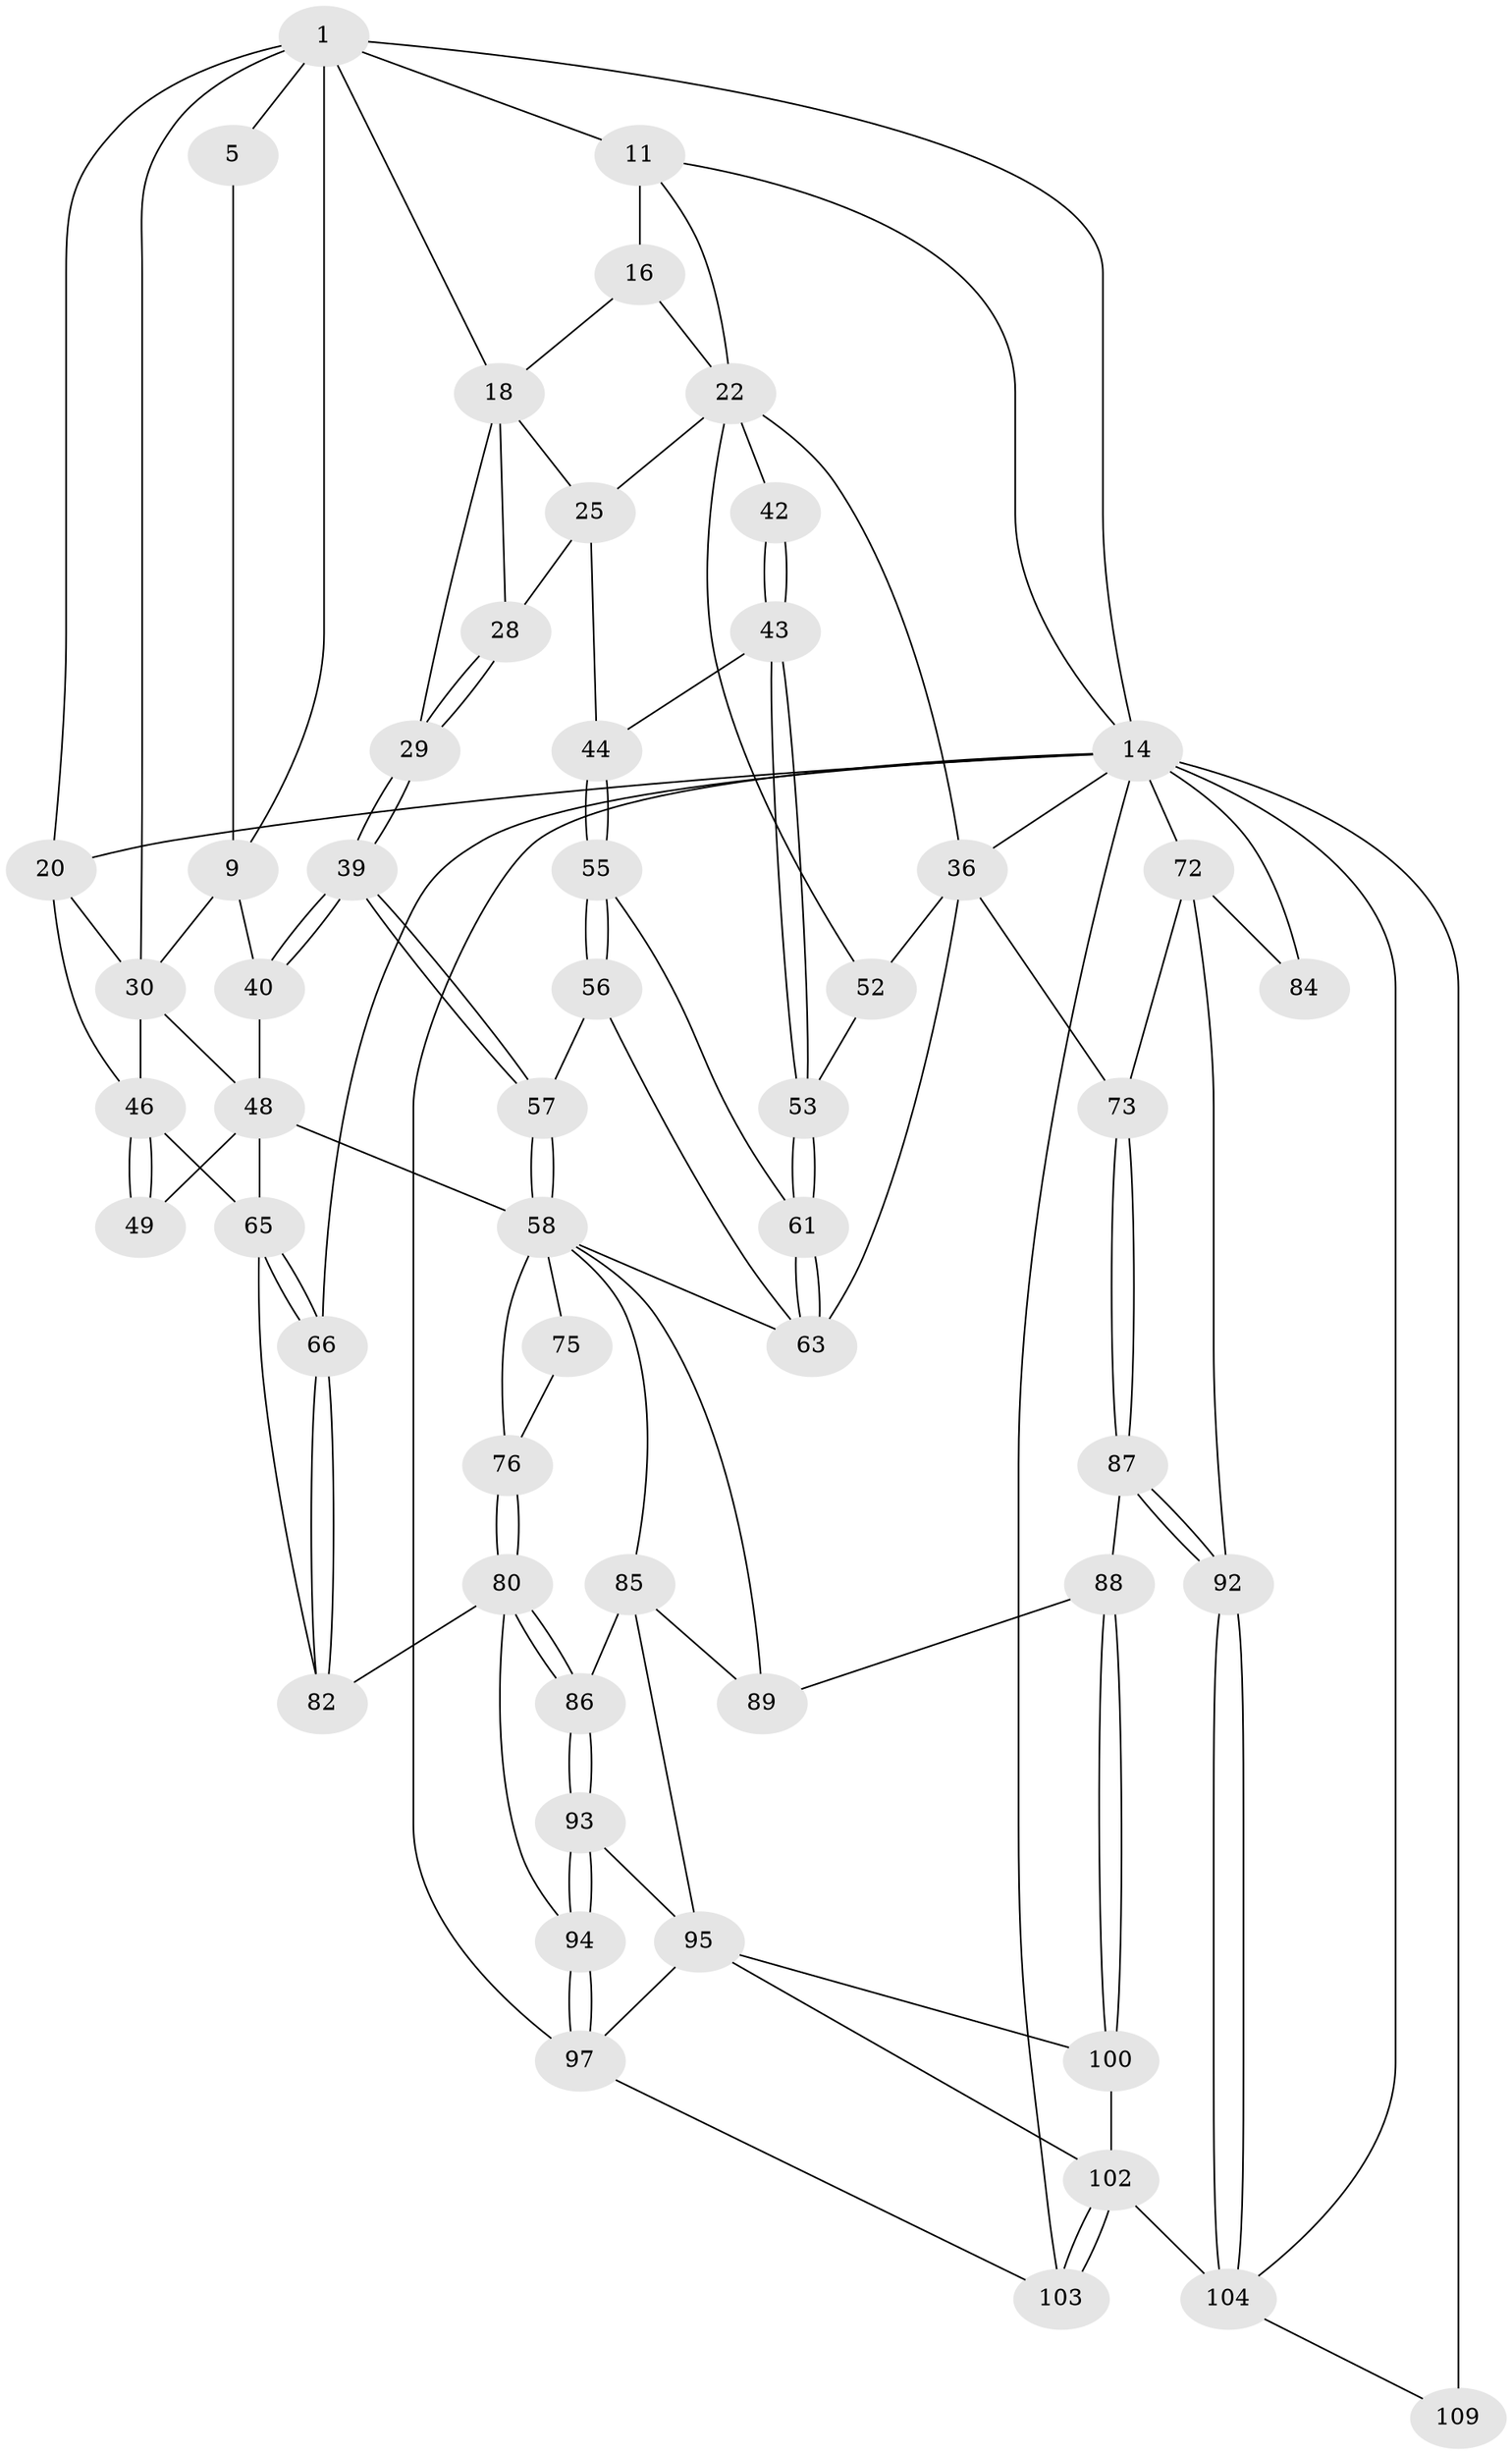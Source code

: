 // original degree distribution, {3: 0.01834862385321101, 4: 0.22018348623853212, 5: 0.5688073394495413, 6: 0.1926605504587156}
// Generated by graph-tools (version 1.1) at 2025/17/03/09/25 04:17:11]
// undirected, 54 vertices, 123 edges
graph export_dot {
graph [start="1"]
  node [color=gray90,style=filled];
  1 [pos="+0.30457216522161656+0",super="+2+7"];
  5 [pos="+0.24157188441617655+0.13541123908584152",super="+6"];
  9 [pos="+0.28230302324476575+0.14737537637478285",super="+33"];
  11 [pos="+0.33994239417405797+0",super="+12"];
  14 [pos="+1+0",super="+35+15"];
  16 [pos="+0.6376113936430928+0.02556043982512574",super="+17"];
  18 [pos="+0.5490196135467635+0.09795890405157594",super="+27+19"];
  20 [pos="+0+0",super="+21"];
  22 [pos="+0.8952169969366182+0.03812911476868629",super="+23+37"];
  25 [pos="+0.6891436027509354+0.16698813041116972",super="+26+45"];
  28 [pos="+0.44705250401978386+0.25146637145724093",super="+38"];
  29 [pos="+0.43196354439699824+0.2593202711554817"];
  30 [pos="+0.17774763650244016+0.1730514565450047",super="+31"];
  36 [pos="+1+0.3536411814694519",super="+54"];
  39 [pos="+0.4256574958599186+0.28037063219369607"];
  40 [pos="+0.3006627652922414+0.24472253459400956",super="+50"];
  42 [pos="+0.8351512342705615+0.19670451538464587"];
  43 [pos="+0.696413144197866+0.2888623201382842"];
  44 [pos="+0.6797745645515983+0.28717098763583426"];
  46 [pos="+0.04011678094205363+0.2561054925336984",super="+47"];
  48 [pos="+0.12148939531614451+0.40668574545397895",super="+51"];
  49 [pos="+0.11939271522096834+0.4065250686295547"];
  52 [pos="+0.8409407785498862+0.3378819508962497"];
  53 [pos="+0.830470662186668+0.33981861915639805"];
  55 [pos="+0.6779625899682239+0.2899149036428551"];
  56 [pos="+0.5770800765093466+0.39649835119209"];
  57 [pos="+0.4294290885314211+0.30373712262728614"];
  58 [pos="+0.3148697587910077+0.4354563993909226",super="+70+59"];
  61 [pos="+0.7641668305064456+0.4529903641027736"];
  63 [pos="+0.7439338261961232+0.5360314595799412",super="+68"];
  65 [pos="+0+0.5442130783447932",super="+77"];
  66 [pos="+0+0.8597689439036924"];
  72 [pos="+0.9790290592662115+0.5489453476149374",super="+91"];
  73 [pos="+0.8089595611880873+0.5753024611280172"];
  75 [pos="+0.36816497813865+0.6050339698331261"];
  76 [pos="+0.25500524895353177+0.5622310010549629"];
  80 [pos="+0.2404665191722473+0.6793198901627849",super="+81"];
  82 [pos="+0.06770993281373575+0.7035169938964572"];
  84 [pos="+1+0.843126040100716"];
  85 [pos="+0.402547522142466+0.7160986060211643",super="+90"];
  86 [pos="+0.2632466213030795+0.7080902857463791"];
  87 [pos="+0.8201366946751244+0.7826220695824573"];
  88 [pos="+0.6537170755417566+0.7761335616581367"];
  89 [pos="+0.5759546360419419+0.7175216303783143"];
  92 [pos="+0.8473833547842335+0.809643988180933"];
  93 [pos="+0.2644627466056558+0.7365514269293715"];
  94 [pos="+0.17670457024085431+0.8564989383383306"];
  95 [pos="+0.4507851361976617+0.8061002076746573",super="+96+101"];
  97 [pos="+0.1737746137167815+0.8792082258662615",super="+99"];
  100 [pos="+0.6221203227065081+0.8881125239365645"];
  102 [pos="+0.4277512349667212+0.9447497554763373",super="+106"];
  103 [pos="+0.41171522035432867+0.9809792687039707"];
  104 [pos="+0.844298915048899+0.8278920042184907",super="+105"];
  109 [pos="+0.6861361672809468+1"];
  1 -- 5;
  1 -- 30;
  1 -- 14;
  1 -- 20;
  1 -- 18;
  1 -- 11;
  1 -- 9;
  5 -- 9;
  9 -- 40 [weight=2];
  9 -- 30;
  11 -- 16 [weight=2];
  11 -- 14;
  11 -- 22;
  14 -- 84 [weight=3];
  14 -- 72;
  14 -- 36;
  14 -- 97;
  14 -- 66;
  14 -- 103;
  14 -- 104;
  14 -- 109 [weight=2];
  14 -- 20;
  16 -- 22;
  16 -- 18;
  18 -- 25;
  18 -- 28;
  18 -- 29;
  20 -- 30;
  20 -- 46;
  22 -- 25;
  22 -- 42 [weight=2];
  22 -- 36;
  22 -- 52;
  25 -- 28 [weight=2];
  25 -- 44;
  28 -- 29;
  28 -- 29;
  29 -- 39;
  29 -- 39;
  30 -- 48;
  30 -- 46;
  36 -- 73;
  36 -- 52;
  36 -- 63;
  39 -- 40;
  39 -- 40;
  39 -- 57;
  39 -- 57;
  40 -- 48;
  42 -- 43;
  42 -- 43;
  43 -- 44;
  43 -- 53;
  43 -- 53;
  44 -- 55;
  44 -- 55;
  46 -- 49 [weight=2];
  46 -- 49;
  46 -- 65;
  48 -- 49;
  48 -- 65;
  48 -- 58;
  52 -- 53;
  53 -- 61;
  53 -- 61;
  55 -- 56;
  55 -- 56;
  55 -- 61;
  56 -- 57;
  56 -- 63;
  57 -- 58;
  57 -- 58;
  58 -- 85;
  58 -- 89;
  58 -- 75 [weight=2];
  58 -- 76;
  58 -- 63 [weight=2];
  61 -- 63;
  61 -- 63;
  65 -- 66;
  65 -- 66;
  65 -- 82;
  66 -- 82;
  66 -- 82;
  72 -- 73;
  72 -- 84;
  72 -- 92;
  73 -- 87;
  73 -- 87;
  75 -- 76;
  76 -- 80;
  76 -- 80;
  80 -- 86;
  80 -- 86;
  80 -- 82;
  80 -- 94;
  85 -- 86;
  85 -- 89;
  85 -- 95;
  86 -- 93;
  86 -- 93;
  87 -- 88;
  87 -- 92;
  87 -- 92;
  88 -- 89;
  88 -- 100;
  88 -- 100;
  92 -- 104;
  92 -- 104;
  93 -- 94;
  93 -- 94;
  93 -- 95;
  94 -- 97;
  94 -- 97;
  95 -- 100;
  95 -- 102;
  95 -- 97;
  97 -- 103;
  100 -- 102;
  102 -- 103;
  102 -- 103;
  102 -- 104;
  104 -- 109;
}
